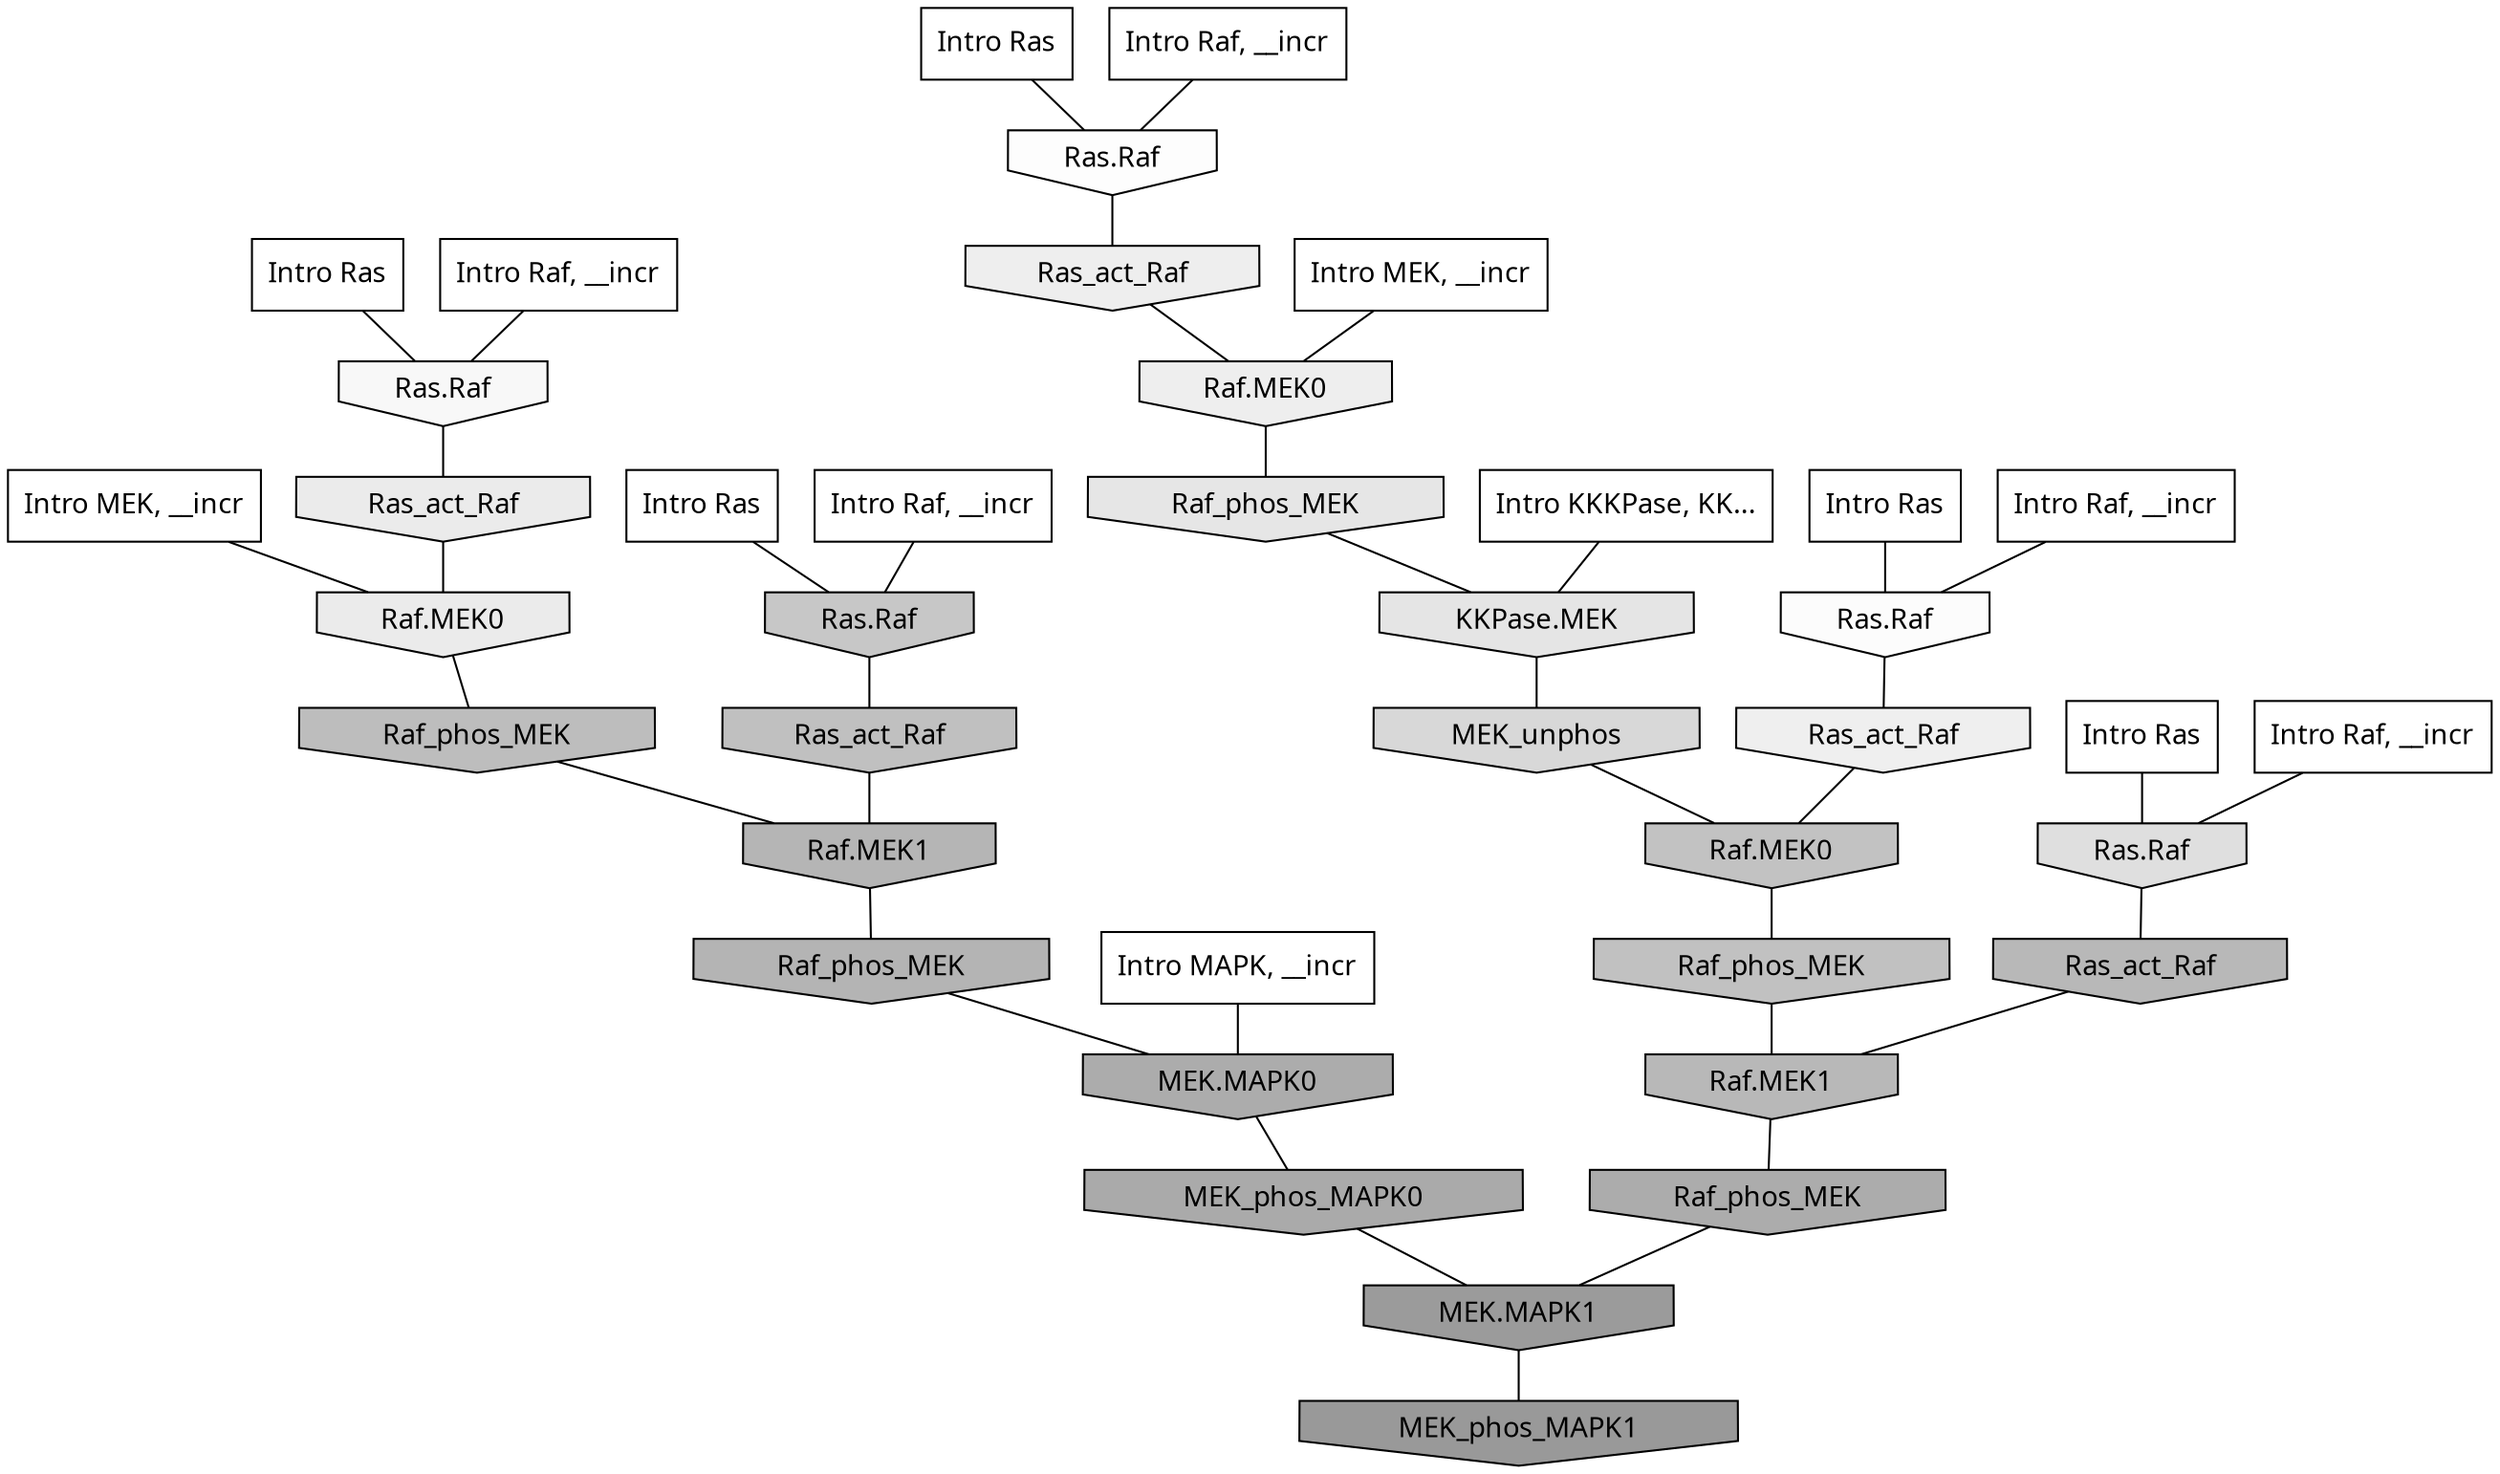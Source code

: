 digraph G{
  rankdir="TB";
  ranksep=0.30;
  node [fontname="CMU Serif"];
  edge [fontname="CMU Serif"];
  
  1 [label="Intro Ras", shape=rectangle, style=filled, fillcolor="0.000 0.000 1.000"]
  
  8 [label="Intro Ras", shape=rectangle, style=filled, fillcolor="0.000 0.000 1.000"]
  
  43 [label="Intro Ras", shape=rectangle, style=filled, fillcolor="0.000 0.000 1.000"]
  
  80 [label="Intro Ras", shape=rectangle, style=filled, fillcolor="0.000 0.000 1.000"]
  
  94 [label="Intro Ras", shape=rectangle, style=filled, fillcolor="0.000 0.000 1.000"]
  
  635 [label="Intro Raf, __incr", shape=rectangle, style=filled, fillcolor="0.000 0.000 1.000"]
  
  754 [label="Intro Raf, __incr", shape=rectangle, style=filled, fillcolor="0.000 0.000 1.000"]
  
  800 [label="Intro Raf, __incr", shape=rectangle, style=filled, fillcolor="0.000 0.000 1.000"]
  
  802 [label="Intro Raf, __incr", shape=rectangle, style=filled, fillcolor="0.000 0.000 1.000"]
  
  888 [label="Intro Raf, __incr", shape=rectangle, style=filled, fillcolor="0.000 0.000 1.000"]
  
  1731 [label="Intro MEK, __incr", shape=rectangle, style=filled, fillcolor="0.000 0.000 1.000"]
  
  2070 [label="Intro MEK, __incr", shape=rectangle, style=filled, fillcolor="0.000 0.000 1.000"]
  
  2947 [label="Intro MAPK, __incr", shape=rectangle, style=filled, fillcolor="0.000 0.000 1.000"]
  
  3140 [label="Intro KKKPase, KK...", shape=rectangle, style=filled, fillcolor="0.000 0.000 1.000"]
  
  3370 [label="Ras.Raf", shape=invhouse, style=filled, fillcolor="0.000 0.000 0.990"]
  
  3382 [label="Ras.Raf", shape=invhouse, style=filled, fillcolor="0.000 0.000 0.988"]
  
  3482 [label="Ras.Raf", shape=invhouse, style=filled, fillcolor="0.000 0.000 0.972"]
  
  3841 [label="Ras_act_Raf", shape=invhouse, style=filled, fillcolor="0.000 0.000 0.934"]
  
  3858 [label="Ras_act_Raf", shape=invhouse, style=filled, fillcolor="0.000 0.000 0.933"]
  
  3861 [label="Raf.MEK0", shape=invhouse, style=filled, fillcolor="0.000 0.000 0.932"]
  
  4057 [label="Ras_act_Raf", shape=invhouse, style=filled, fillcolor="0.000 0.000 0.919"]
  
  4059 [label="Raf.MEK0", shape=invhouse, style=filled, fillcolor="0.000 0.000 0.919"]
  
  4320 [label="Raf_phos_MEK", shape=invhouse, style=filled, fillcolor="0.000 0.000 0.899"]
  
  4352 [label="KKPase.MEK", shape=invhouse, style=filled, fillcolor="0.000 0.000 0.898"]
  
  4729 [label="Ras.Raf", shape=invhouse, style=filled, fillcolor="0.000 0.000 0.874"]
  
  5190 [label="MEK_unphos", shape=invhouse, style=filled, fillcolor="0.000 0.000 0.845"]
  
  6431 [label="Ras.Raf", shape=invhouse, style=filled, fillcolor="0.000 0.000 0.779"]
  
  6889 [label="Raf.MEK0", shape=invhouse, style=filled, fillcolor="0.000 0.000 0.761"]
  
  7000 [label="Raf_phos_MEK", shape=invhouse, style=filled, fillcolor="0.000 0.000 0.756"]
  
  7149 [label="Ras_act_Raf", shape=invhouse, style=filled, fillcolor="0.000 0.000 0.752"]
  
  7452 [label="Raf_phos_MEK", shape=invhouse, style=filled, fillcolor="0.000 0.000 0.742"]
  
  8052 [label="Ras_act_Raf", shape=invhouse, style=filled, fillcolor="0.000 0.000 0.722"]
  
  8054 [label="Raf.MEK1", shape=invhouse, style=filled, fillcolor="0.000 0.000 0.722"]
  
  8505 [label="Raf.MEK1", shape=invhouse, style=filled, fillcolor="0.000 0.000 0.708"]
  
  8599 [label="Raf_phos_MEK", shape=invhouse, style=filled, fillcolor="0.000 0.000 0.705"]
  
  9840 [label="MEK.MAPK0", shape=invhouse, style=filled, fillcolor="0.000 0.000 0.674"]
  
  9898 [label="Raf_phos_MEK", shape=invhouse, style=filled, fillcolor="0.000 0.000 0.673"]
  
  10198 [label="MEK_phos_MAPK0", shape=invhouse, style=filled, fillcolor="0.000 0.000 0.665"]
  
  13228 [label="MEK.MAPK1", shape=invhouse, style=filled, fillcolor="0.000 0.000 0.609"]
  
  13818 [label="MEK_phos_MAPK1", shape=invhouse, style=filled, fillcolor="0.000 0.000 0.600"]
  
  
  13228 -> 13818 [dir=none, color="0.000 0.000 0.000"] 
  10198 -> 13228 [dir=none, color="0.000 0.000 0.000"] 
  9898 -> 13228 [dir=none, color="0.000 0.000 0.000"] 
  9840 -> 10198 [dir=none, color="0.000 0.000 0.000"] 
  8599 -> 9840 [dir=none, color="0.000 0.000 0.000"] 
  8505 -> 8599 [dir=none, color="0.000 0.000 0.000"] 
  8054 -> 9898 [dir=none, color="0.000 0.000 0.000"] 
  8052 -> 8054 [dir=none, color="0.000 0.000 0.000"] 
  7452 -> 8505 [dir=none, color="0.000 0.000 0.000"] 
  7149 -> 8505 [dir=none, color="0.000 0.000 0.000"] 
  7000 -> 8054 [dir=none, color="0.000 0.000 0.000"] 
  6889 -> 7000 [dir=none, color="0.000 0.000 0.000"] 
  6431 -> 7149 [dir=none, color="0.000 0.000 0.000"] 
  5190 -> 6889 [dir=none, color="0.000 0.000 0.000"] 
  4729 -> 8052 [dir=none, color="0.000 0.000 0.000"] 
  4352 -> 5190 [dir=none, color="0.000 0.000 0.000"] 
  4320 -> 4352 [dir=none, color="0.000 0.000 0.000"] 
  4059 -> 7452 [dir=none, color="0.000 0.000 0.000"] 
  4057 -> 4059 [dir=none, color="0.000 0.000 0.000"] 
  3861 -> 4320 [dir=none, color="0.000 0.000 0.000"] 
  3858 -> 3861 [dir=none, color="0.000 0.000 0.000"] 
  3841 -> 6889 [dir=none, color="0.000 0.000 0.000"] 
  3482 -> 4057 [dir=none, color="0.000 0.000 0.000"] 
  3382 -> 3841 [dir=none, color="0.000 0.000 0.000"] 
  3370 -> 3858 [dir=none, color="0.000 0.000 0.000"] 
  3140 -> 4352 [dir=none, color="0.000 0.000 0.000"] 
  2947 -> 9840 [dir=none, color="0.000 0.000 0.000"] 
  2070 -> 4059 [dir=none, color="0.000 0.000 0.000"] 
  1731 -> 3861 [dir=none, color="0.000 0.000 0.000"] 
  888 -> 3370 [dir=none, color="0.000 0.000 0.000"] 
  802 -> 3482 [dir=none, color="0.000 0.000 0.000"] 
  800 -> 3382 [dir=none, color="0.000 0.000 0.000"] 
  754 -> 4729 [dir=none, color="0.000 0.000 0.000"] 
  635 -> 6431 [dir=none, color="0.000 0.000 0.000"] 
  94 -> 3482 [dir=none, color="0.000 0.000 0.000"] 
  80 -> 4729 [dir=none, color="0.000 0.000 0.000"] 
  43 -> 6431 [dir=none, color="0.000 0.000 0.000"] 
  8 -> 3382 [dir=none, color="0.000 0.000 0.000"] 
  1 -> 3370 [dir=none, color="0.000 0.000 0.000"] 
  
  }
